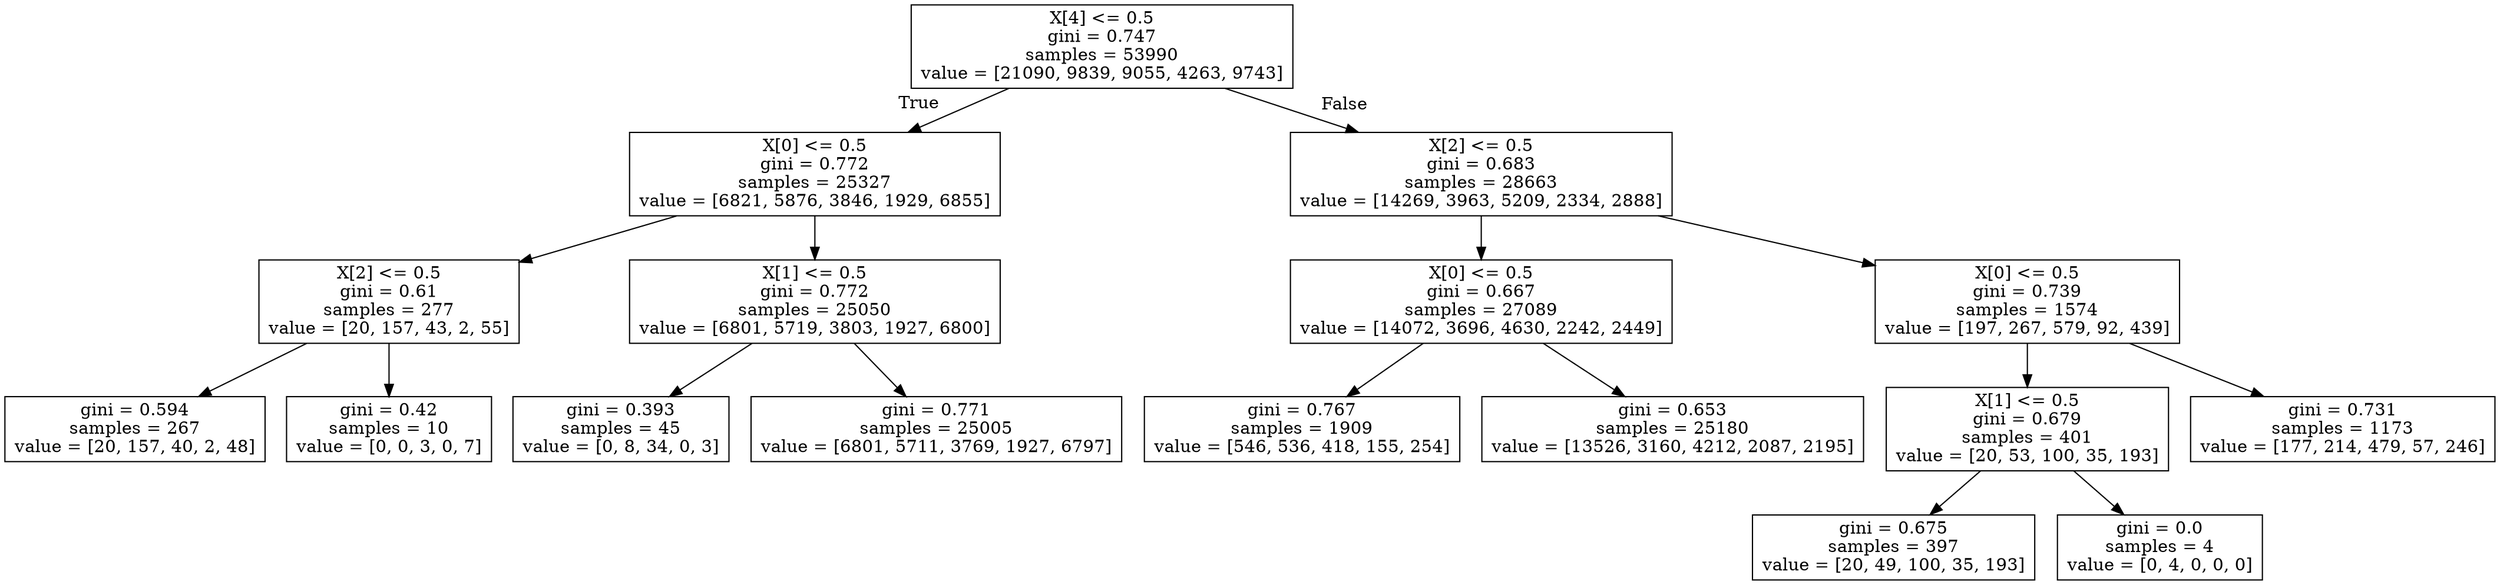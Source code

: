 digraph Tree {
node [shape=box] ;
0 [label="X[4] <= 0.5\ngini = 0.747\nsamples = 53990\nvalue = [21090, 9839, 9055, 4263, 9743]"] ;
1 [label="X[0] <= 0.5\ngini = 0.772\nsamples = 25327\nvalue = [6821, 5876, 3846, 1929, 6855]"] ;
0 -> 1 [labeldistance=2.5, labelangle=45, headlabel="True"] ;
2 [label="X[2] <= 0.5\ngini = 0.61\nsamples = 277\nvalue = [20, 157, 43, 2, 55]"] ;
1 -> 2 ;
3 [label="gini = 0.594\nsamples = 267\nvalue = [20, 157, 40, 2, 48]"] ;
2 -> 3 ;
4 [label="gini = 0.42\nsamples = 10\nvalue = [0, 0, 3, 0, 7]"] ;
2 -> 4 ;
5 [label="X[1] <= 0.5\ngini = 0.772\nsamples = 25050\nvalue = [6801, 5719, 3803, 1927, 6800]"] ;
1 -> 5 ;
6 [label="gini = 0.393\nsamples = 45\nvalue = [0, 8, 34, 0, 3]"] ;
5 -> 6 ;
7 [label="gini = 0.771\nsamples = 25005\nvalue = [6801, 5711, 3769, 1927, 6797]"] ;
5 -> 7 ;
8 [label="X[2] <= 0.5\ngini = 0.683\nsamples = 28663\nvalue = [14269, 3963, 5209, 2334, 2888]"] ;
0 -> 8 [labeldistance=2.5, labelangle=-45, headlabel="False"] ;
9 [label="X[0] <= 0.5\ngini = 0.667\nsamples = 27089\nvalue = [14072, 3696, 4630, 2242, 2449]"] ;
8 -> 9 ;
10 [label="gini = 0.767\nsamples = 1909\nvalue = [546, 536, 418, 155, 254]"] ;
9 -> 10 ;
11 [label="gini = 0.653\nsamples = 25180\nvalue = [13526, 3160, 4212, 2087, 2195]"] ;
9 -> 11 ;
12 [label="X[0] <= 0.5\ngini = 0.739\nsamples = 1574\nvalue = [197, 267, 579, 92, 439]"] ;
8 -> 12 ;
13 [label="X[1] <= 0.5\ngini = 0.679\nsamples = 401\nvalue = [20, 53, 100, 35, 193]"] ;
12 -> 13 ;
14 [label="gini = 0.675\nsamples = 397\nvalue = [20, 49, 100, 35, 193]"] ;
13 -> 14 ;
15 [label="gini = 0.0\nsamples = 4\nvalue = [0, 4, 0, 0, 0]"] ;
13 -> 15 ;
16 [label="gini = 0.731\nsamples = 1173\nvalue = [177, 214, 479, 57, 246]"] ;
12 -> 16 ;
}